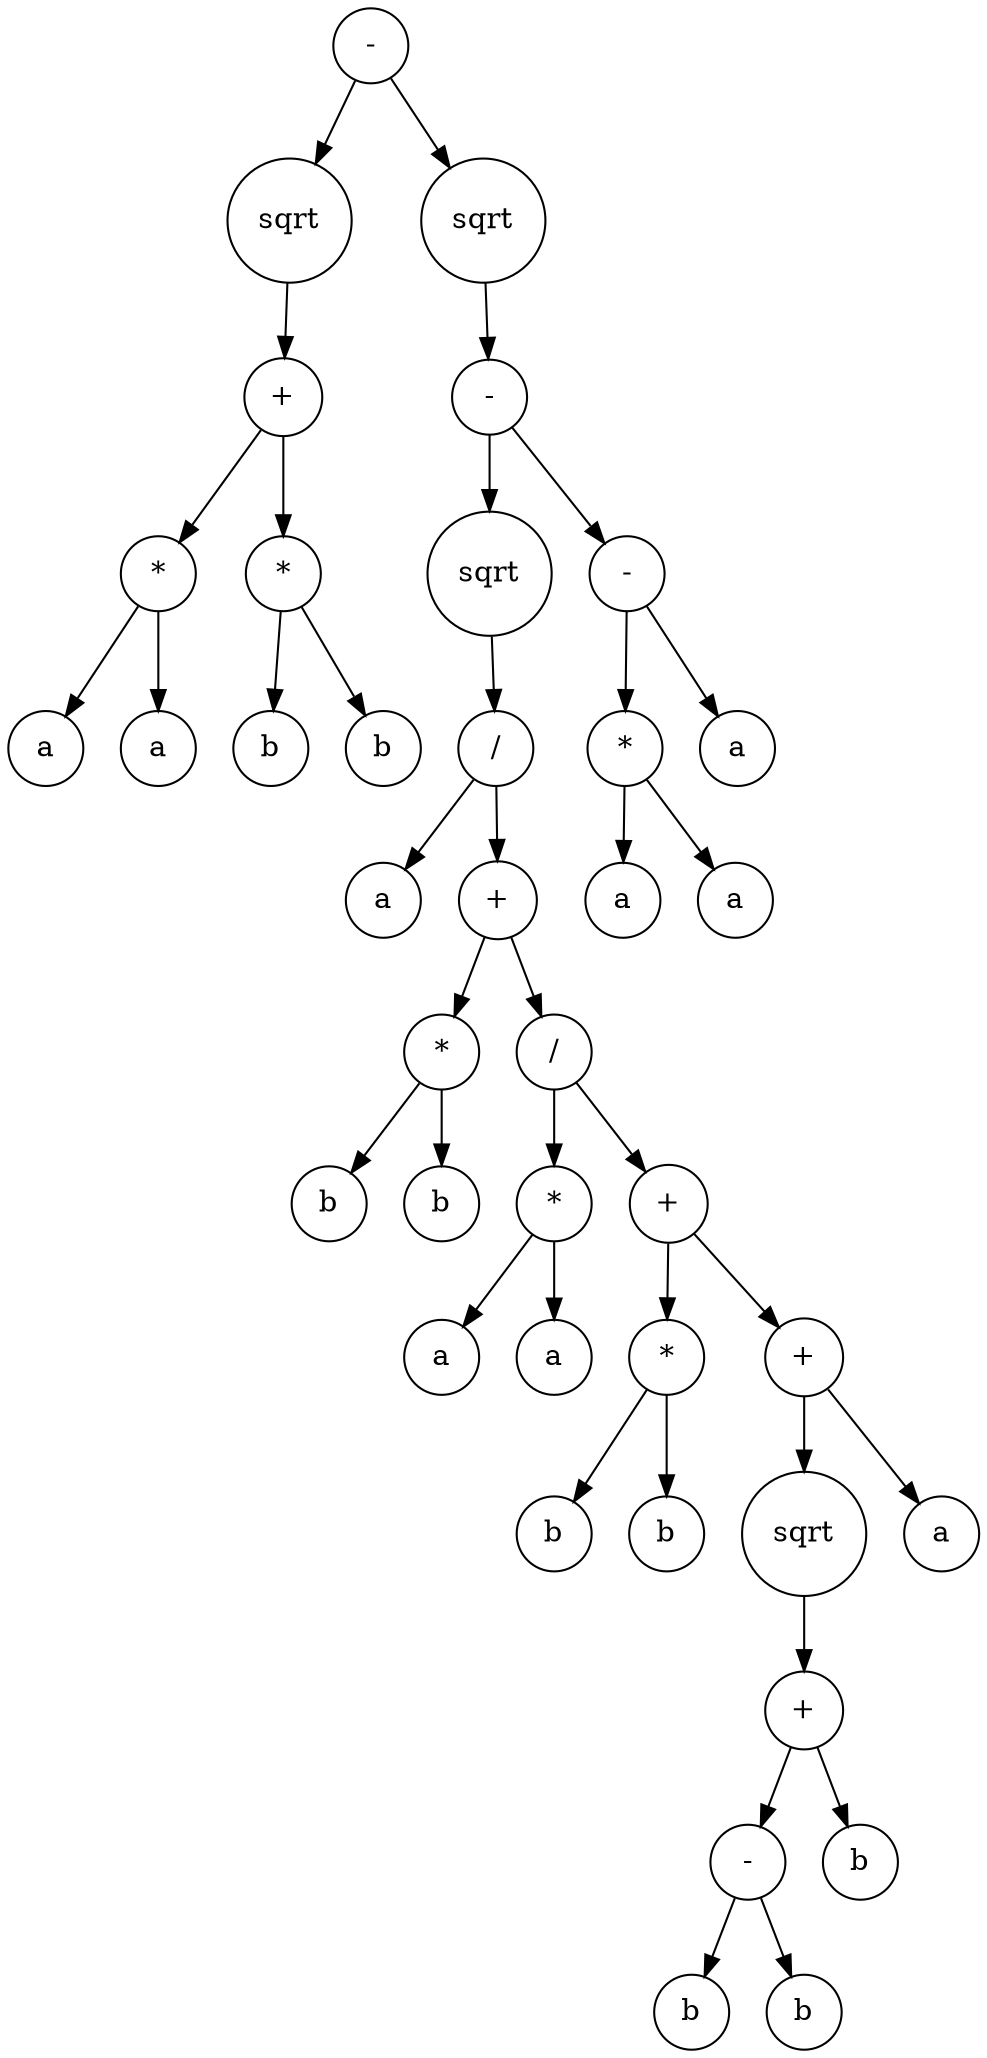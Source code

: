 digraph g {
graph [ordering=out];
node [shape=circle];
n[label = "-"];
n0[label = "sqrt"];
n00[label = "+"];
n000[label = "*"];
n0000[label = "a"];
n000 -> n0000;
n0001[label = "a"];
n000 -> n0001;
n00 -> n000;
n001[label = "*"];
n0010[label = "b"];
n001 -> n0010;
n0011[label = "b"];
n001 -> n0011;
n00 -> n001;
n0 -> n00;
n -> n0;
n1[label = "sqrt"];
n10[label = "-"];
n100[label = "sqrt"];
n1000[label = "/"];
n10000[label = "a"];
n1000 -> n10000;
n10001[label = "+"];
n100010[label = "*"];
n1000100[label = "b"];
n100010 -> n1000100;
n1000101[label = "b"];
n100010 -> n1000101;
n10001 -> n100010;
n100011[label = "/"];
n1000110[label = "*"];
n10001100[label = "a"];
n1000110 -> n10001100;
n10001101[label = "a"];
n1000110 -> n10001101;
n100011 -> n1000110;
n1000111[label = "+"];
n10001110[label = "*"];
n100011100[label = "b"];
n10001110 -> n100011100;
n100011101[label = "b"];
n10001110 -> n100011101;
n1000111 -> n10001110;
n10001111[label = "+"];
n100011110[label = "sqrt"];
n1000111100[label = "+"];
n10001111000[label = "-"];
n100011110000[label = "b"];
n10001111000 -> n100011110000;
n100011110001[label = "b"];
n10001111000 -> n100011110001;
n1000111100 -> n10001111000;
n10001111001[label = "b"];
n1000111100 -> n10001111001;
n100011110 -> n1000111100;
n10001111 -> n100011110;
n100011111[label = "a"];
n10001111 -> n100011111;
n1000111 -> n10001111;
n100011 -> n1000111;
n10001 -> n100011;
n1000 -> n10001;
n100 -> n1000;
n10 -> n100;
n101[label = "-"];
n1010[label = "*"];
n10100[label = "a"];
n1010 -> n10100;
n10101[label = "a"];
n1010 -> n10101;
n101 -> n1010;
n1011[label = "a"];
n101 -> n1011;
n10 -> n101;
n1 -> n10;
n -> n1;
}

